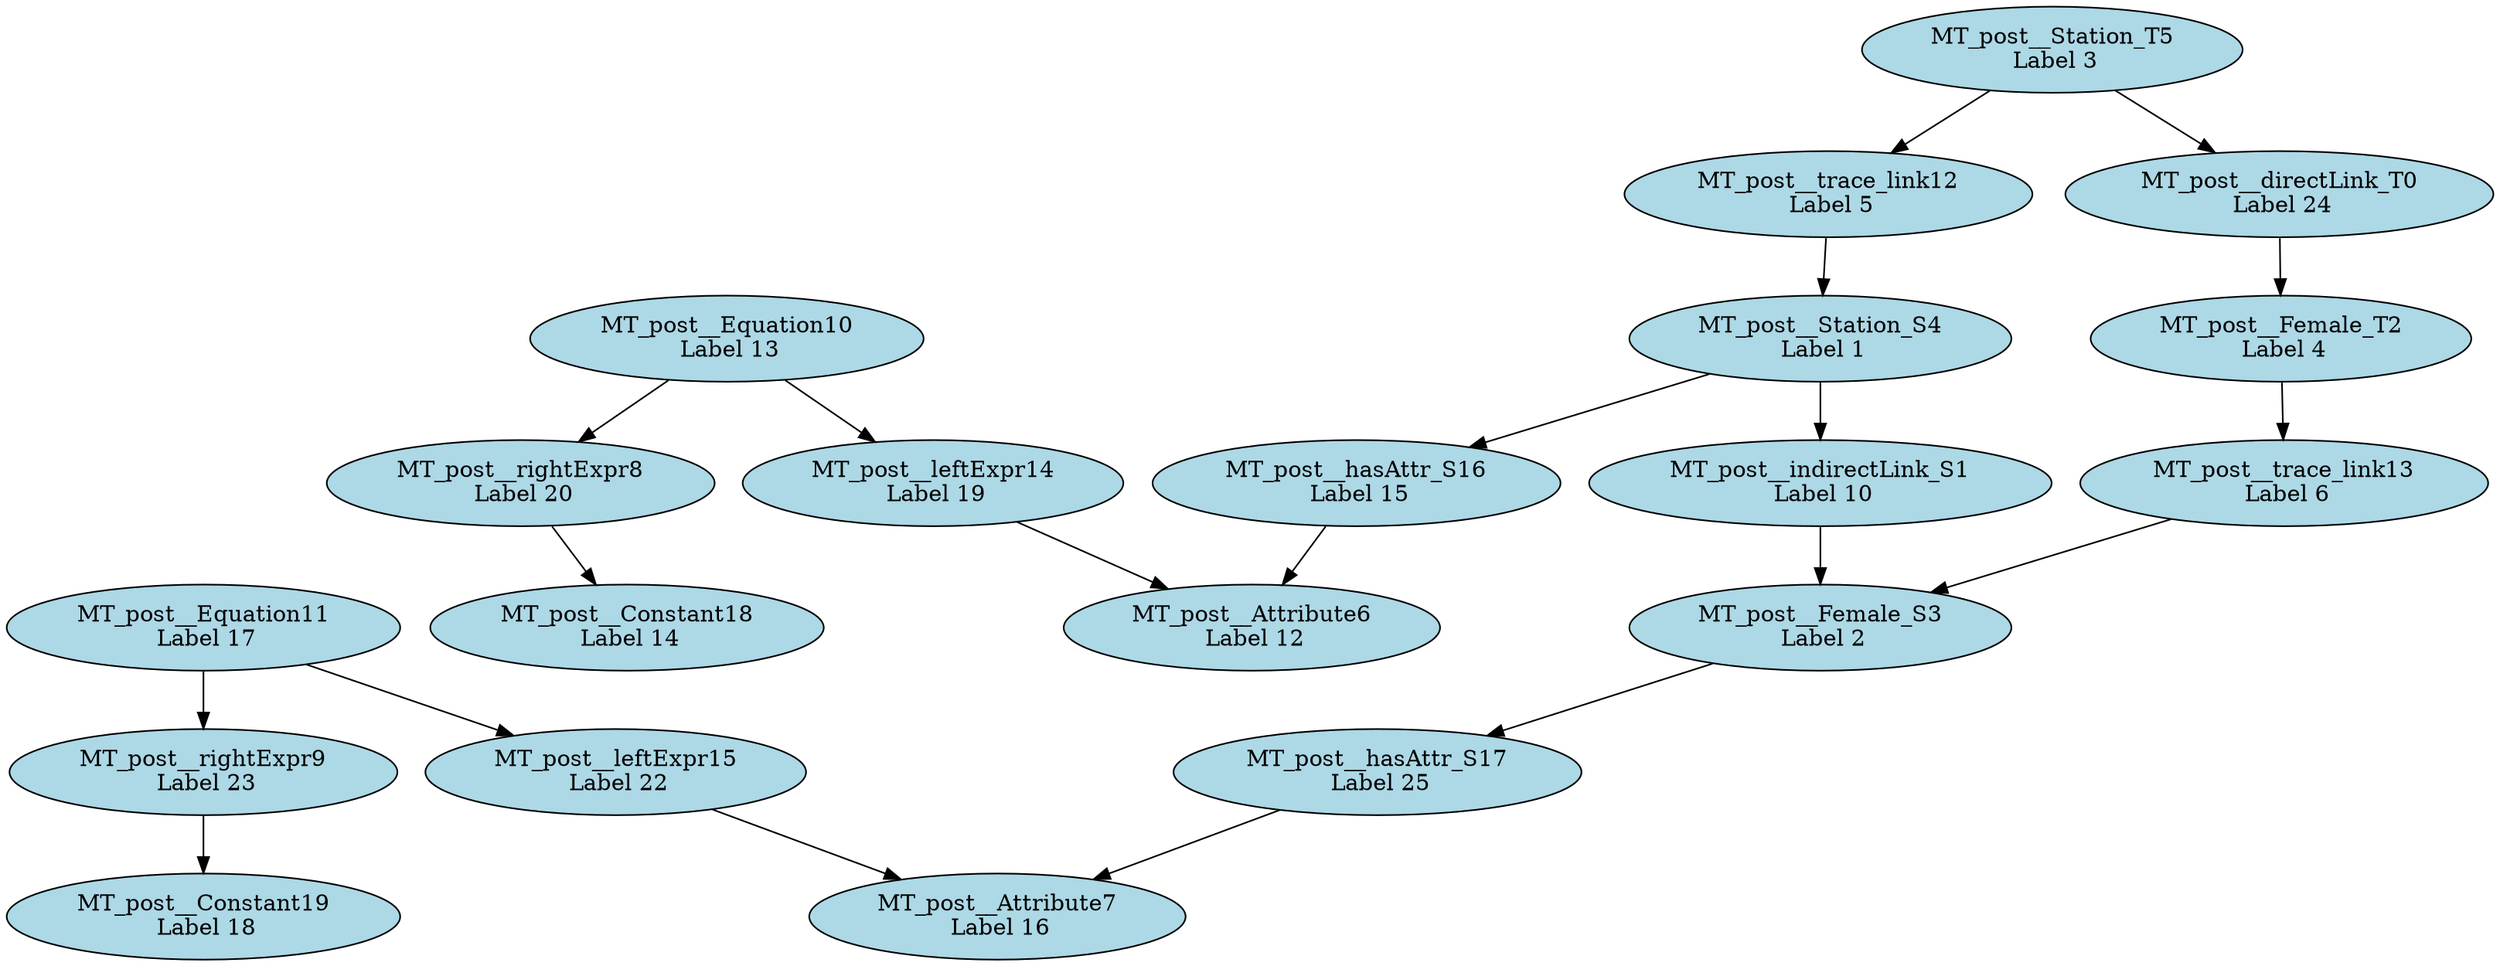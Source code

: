 digraph ruleCombinator_rewrite_HSF2SF_combine_0RHS {
"MT_post__directLink_T0\n Label 24" [style=filled, fillcolor=lightblue];
"MT_post__indirectLink_S1\n Label 10" [style=filled, fillcolor=lightblue];
"MT_post__Female_T2\n Label 4" [style=filled, fillcolor=lightblue];
"MT_post__Female_S3\n Label 2" [style=filled, fillcolor=lightblue];
"MT_post__Station_S4\n Label 1" [style=filled, fillcolor=lightblue];
"MT_post__Station_T5\n Label 3" [style=filled, fillcolor=lightblue];
"MT_post__Attribute6\n Label 12" [style=filled, fillcolor=lightblue];
"MT_post__Attribute7\n Label 16" [style=filled, fillcolor=lightblue];
"MT_post__rightExpr8\n Label 20" [style=filled, fillcolor=lightblue];
"MT_post__rightExpr9\n Label 23" [style=filled, fillcolor=lightblue];
"MT_post__Equation10\n Label 13" [style=filled, fillcolor=lightblue];
"MT_post__Equation11\n Label 17" [style=filled, fillcolor=lightblue];
"MT_post__trace_link12\n Label 5" [style=filled, fillcolor=lightblue];
"MT_post__trace_link13\n Label 6" [style=filled, fillcolor=lightblue];
"MT_post__leftExpr14\n Label 19" [style=filled, fillcolor=lightblue];
"MT_post__leftExpr15\n Label 22" [style=filled, fillcolor=lightblue];
"MT_post__hasAttr_S16\n Label 15" [style=filled, fillcolor=lightblue];
"MT_post__hasAttr_S17\n Label 25" [style=filled, fillcolor=lightblue];
"MT_post__Constant18\n Label 14" [style=filled, fillcolor=lightblue];
"MT_post__Constant19\n Label 18" [style=filled, fillcolor=lightblue];
"MT_post__hasAttr_S16\n Label 15" -> "MT_post__Attribute6\n Label 12";
"MT_post__leftExpr14\n Label 19" -> "MT_post__Attribute6\n Label 12";
"MT_post__hasAttr_S17\n Label 25" -> "MT_post__Attribute7\n Label 16";
"MT_post__leftExpr15\n Label 22" -> "MT_post__Attribute7\n Label 16";
"MT_post__Station_T5\n Label 3" -> "MT_post__directLink_T0\n Label 24";
"MT_post__directLink_T0\n Label 24" -> "MT_post__Female_T2\n Label 4";
"MT_post__Equation10\n Label 13" -> "MT_post__rightExpr8\n Label 20";
"MT_post__rightExpr8\n Label 20" -> "MT_post__Constant18\n Label 14";
"MT_post__Equation11\n Label 17" -> "MT_post__rightExpr9\n Label 23";
"MT_post__rightExpr9\n Label 23" -> "MT_post__Constant19\n Label 18";
"MT_post__Equation10\n Label 13" -> "MT_post__leftExpr14\n Label 19";
"MT_post__Equation11\n Label 17" -> "MT_post__leftExpr15\n Label 22";
"MT_post__Station_T5\n Label 3" -> "MT_post__trace_link12\n Label 5";
"MT_post__trace_link12\n Label 5" -> "MT_post__Station_S4\n Label 1";
"MT_post__Female_T2\n Label 4" -> "MT_post__trace_link13\n Label 6";
"MT_post__trace_link13\n Label 6" -> "MT_post__Female_S3\n Label 2";
"MT_post__Station_S4\n Label 1" -> "MT_post__indirectLink_S1\n Label 10";
"MT_post__indirectLink_S1\n Label 10" -> "MT_post__Female_S3\n Label 2";
"MT_post__Female_S3\n Label 2" -> "MT_post__hasAttr_S17\n Label 25";
"MT_post__Station_S4\n Label 1" -> "MT_post__hasAttr_S16\n Label 15";
}
